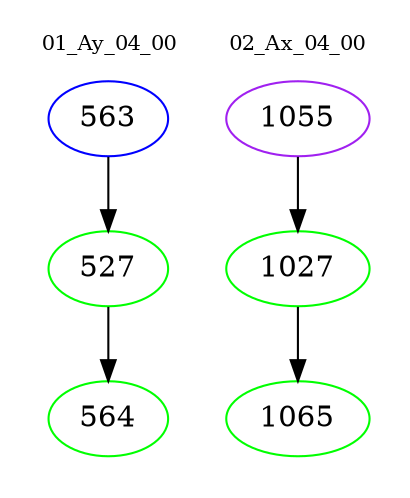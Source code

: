 digraph{
subgraph cluster_0 {
color = white
label = "01_Ay_04_00";
fontsize=10;
T0_563 [label="563", color="blue"]
T0_563 -> T0_527 [color="black"]
T0_527 [label="527", color="green"]
T0_527 -> T0_564 [color="black"]
T0_564 [label="564", color="green"]
}
subgraph cluster_1 {
color = white
label = "02_Ax_04_00";
fontsize=10;
T1_1055 [label="1055", color="purple"]
T1_1055 -> T1_1027 [color="black"]
T1_1027 [label="1027", color="green"]
T1_1027 -> T1_1065 [color="black"]
T1_1065 [label="1065", color="green"]
}
}
